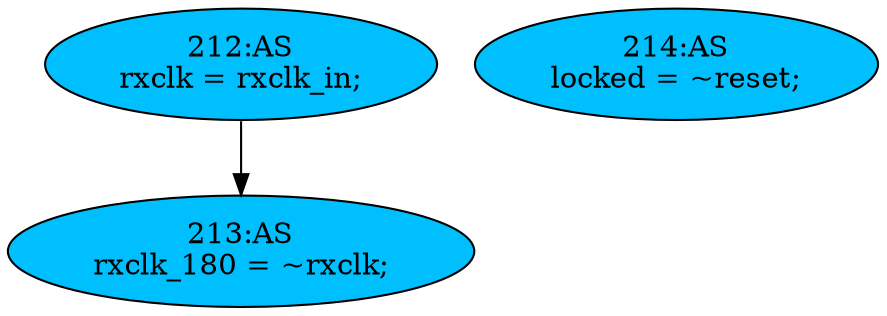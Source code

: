 strict digraph "compose( ,  )" {
	node [label="\N"];
	"212:AS"	 [ast="<pyverilog.vparser.ast.Assign object at 0x7f9210be6dd0>",
		def_var="['rxclk']",
		fillcolor=deepskyblue,
		label="212:AS
rxclk = rxclk_in;",
		statements="[]",
		style=filled,
		typ=Assign,
		use_var="['rxclk_in']"];
	"213:AS"	 [ast="<pyverilog.vparser.ast.Assign object at 0x7f9210c36a10>",
		def_var="['rxclk_180']",
		fillcolor=deepskyblue,
		label="213:AS
rxclk_180 = ~rxclk;",
		statements="[]",
		style=filled,
		typ=Assign,
		use_var="['rxclk']"];
	"212:AS" -> "213:AS";
	"214:AS"	 [ast="<pyverilog.vparser.ast.Assign object at 0x7f9210c36b10>",
		def_var="['locked']",
		fillcolor=deepskyblue,
		label="214:AS
locked = ~reset;",
		statements="[]",
		style=filled,
		typ=Assign,
		use_var="['reset']"];
}
